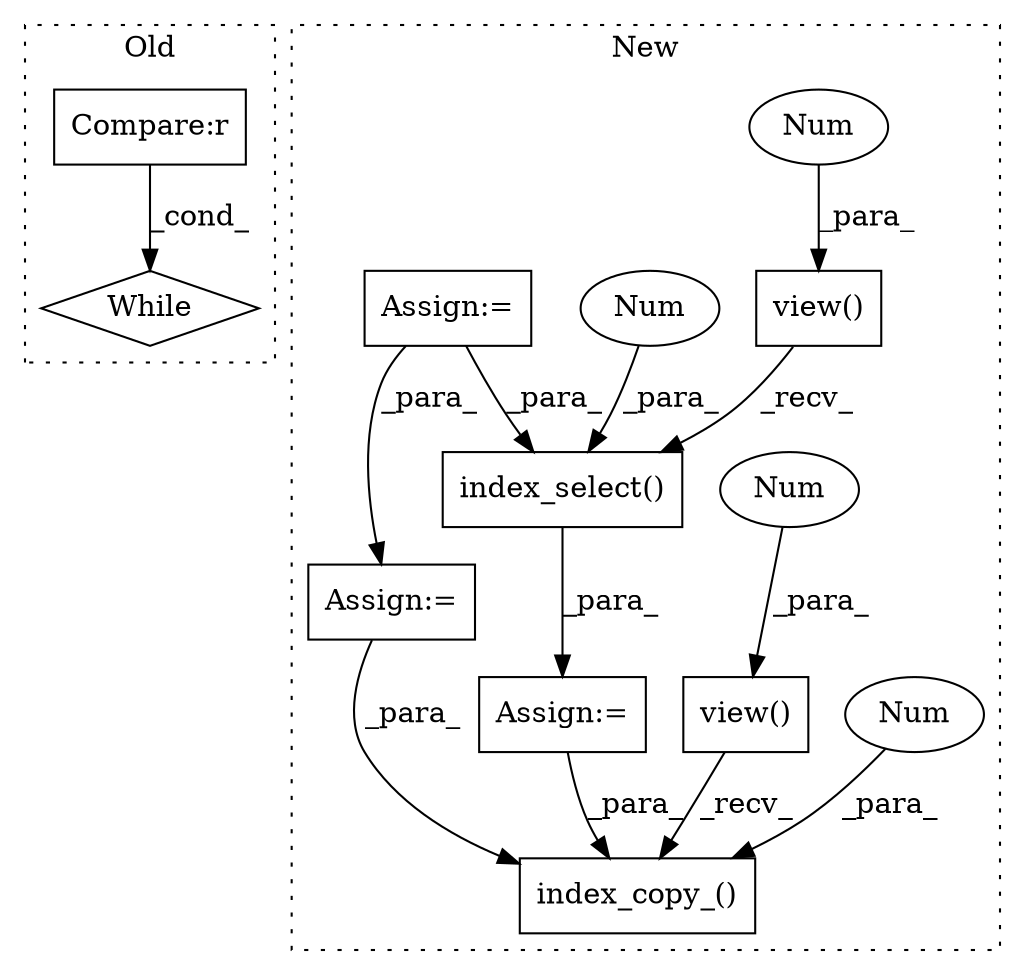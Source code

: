 digraph G {
subgraph cluster0 {
1 [label="While" a="52" s="6739,6797" l="6,14" shape="diamond"];
8 [label="Compare:r" a="40" s="6745" l="52" shape="box"];
label = "Old";
style="dotted";
}
subgraph cluster1 {
2 [label="view()" a="75" s="6879,6932" l="30,1" shape="box"];
3 [label="index_copy_()" a="75" s="6971,7050" l="53,1" shape="box"];
4 [label="Num" a="76" s="6930" l="2" shape="ellipse"];
5 [label="Num" a="76" s="7024" l="1" shape="ellipse"];
6 [label="index_select()" a="75" s="6879,6955" l="68,1" shape="box"];
7 [label="Num" a="76" s="6947" l="1" shape="ellipse"];
9 [label="view()" a="75" s="6971,7010" l="21,1" shape="box"];
10 [label="Num" a="76" s="7008" l="2" shape="ellipse"];
11 [label="Assign:=" a="68" s="6876" l="3" shape="box"];
12 [label="Assign:=" a="68" s="6825" l="3" shape="box"];
13 [label="Assign:=" a="68" s="6744" l="3" shape="box"];
label = "New";
style="dotted";
}
2 -> 6 [label="_recv_"];
4 -> 2 [label="_para_"];
5 -> 3 [label="_para_"];
6 -> 11 [label="_para_"];
7 -> 6 [label="_para_"];
8 -> 1 [label="_cond_"];
9 -> 3 [label="_recv_"];
10 -> 9 [label="_para_"];
11 -> 3 [label="_para_"];
12 -> 3 [label="_para_"];
13 -> 12 [label="_para_"];
13 -> 6 [label="_para_"];
}